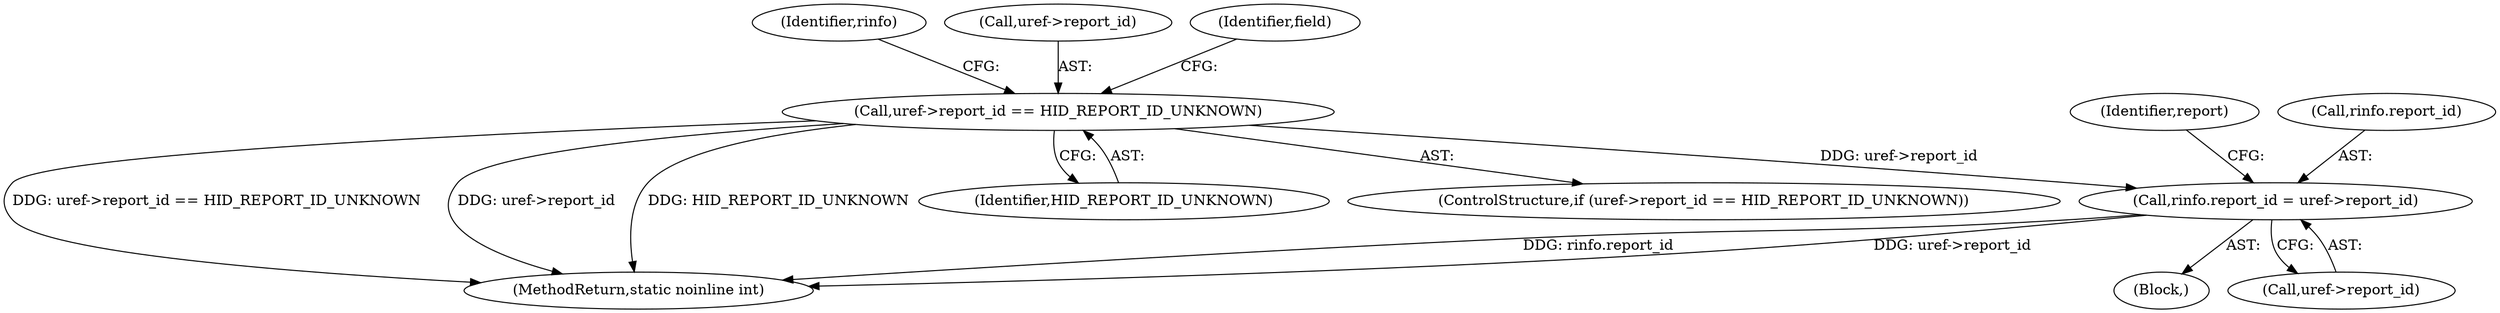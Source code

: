 digraph "0_linux_93a2001bdfd5376c3dc2158653034c20392d15c5@pointer" {
"1000284" [label="(Call,rinfo.report_id = uref->report_id)"];
"1000259" [label="(Call,uref->report_id == HID_REPORT_ID_UNKNOWN)"];
"1000294" [label="(Identifier,report)"];
"1000258" [label="(ControlStructure,if (uref->report_id == HID_REPORT_ID_UNKNOWN))"];
"1000284" [label="(Call,rinfo.report_id = uref->report_id)"];
"1000279" [label="(Identifier,rinfo)"];
"1000260" [label="(Call,uref->report_id)"];
"1000504" [label="(MethodReturn,static noinline int)"];
"1000276" [label="(Block,)"];
"1000259" [label="(Call,uref->report_id == HID_REPORT_ID_UNKNOWN)"];
"1000263" [label="(Identifier,HID_REPORT_ID_UNKNOWN)"];
"1000288" [label="(Call,uref->report_id)"];
"1000285" [label="(Call,rinfo.report_id)"];
"1000266" [label="(Identifier,field)"];
"1000284" -> "1000276"  [label="AST: "];
"1000284" -> "1000288"  [label="CFG: "];
"1000285" -> "1000284"  [label="AST: "];
"1000288" -> "1000284"  [label="AST: "];
"1000294" -> "1000284"  [label="CFG: "];
"1000284" -> "1000504"  [label="DDG: rinfo.report_id"];
"1000284" -> "1000504"  [label="DDG: uref->report_id"];
"1000259" -> "1000284"  [label="DDG: uref->report_id"];
"1000259" -> "1000258"  [label="AST: "];
"1000259" -> "1000263"  [label="CFG: "];
"1000260" -> "1000259"  [label="AST: "];
"1000263" -> "1000259"  [label="AST: "];
"1000266" -> "1000259"  [label="CFG: "];
"1000279" -> "1000259"  [label="CFG: "];
"1000259" -> "1000504"  [label="DDG: uref->report_id == HID_REPORT_ID_UNKNOWN"];
"1000259" -> "1000504"  [label="DDG: uref->report_id"];
"1000259" -> "1000504"  [label="DDG: HID_REPORT_ID_UNKNOWN"];
}
